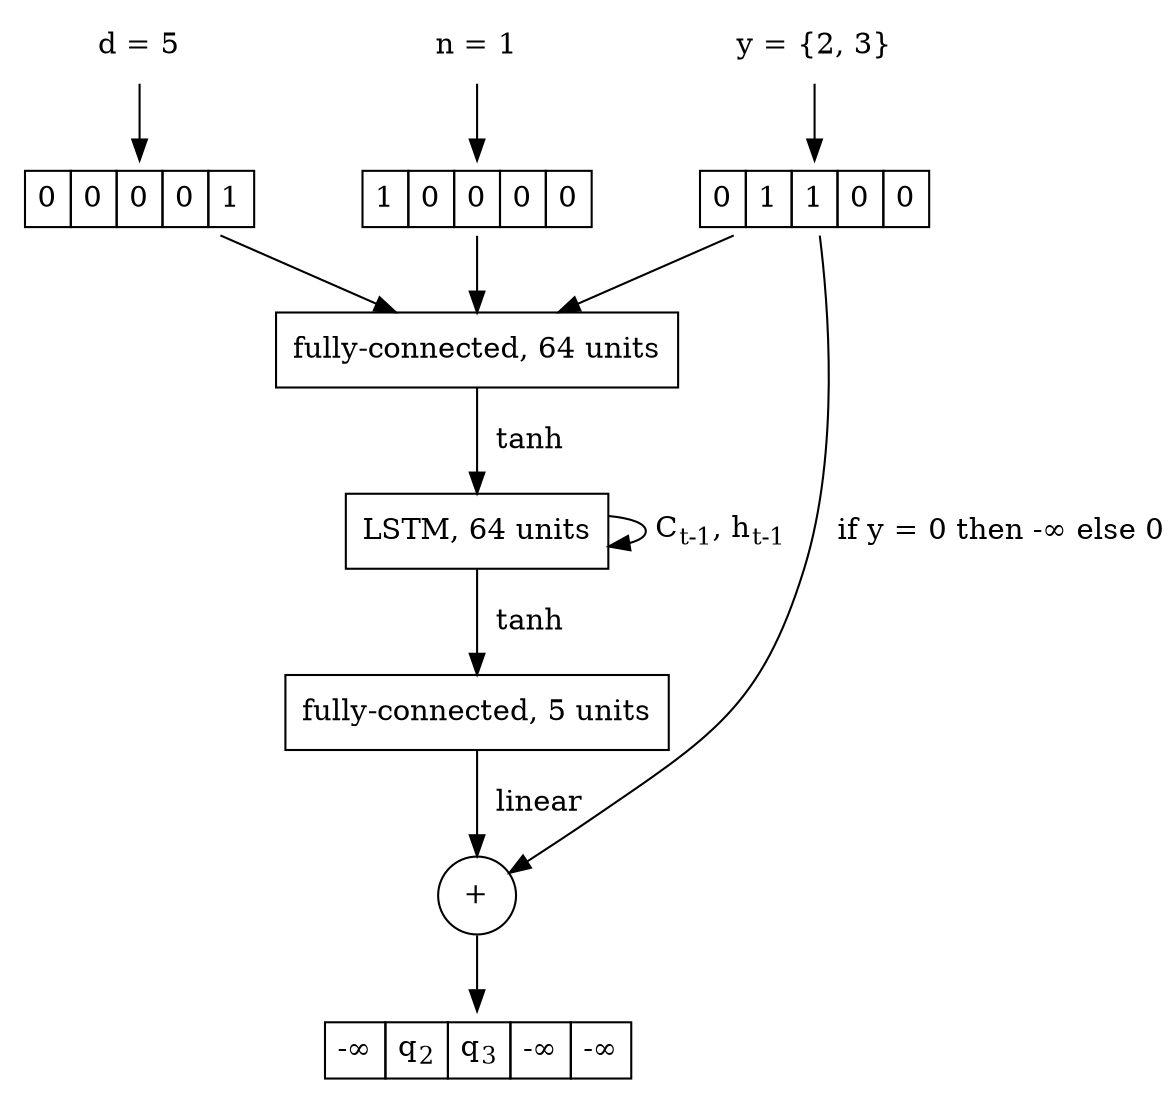 digraph lstm_nn {
  node [shape="plaintext"]

  d_label [label="d = 5"]
  s_label [label="n = 1"]
  y_label [label="y = {2, 3}"]
  // A_label [label=<A<SUB>g</SUB>>]

node [shape=none];

    d_input [label=<<table border="0" cellspacing="0" cellborder="1" cellpadding="5">
                      <tr border="0">
                        <td>0</td>
                        <td>0</td>
                        <td>0</td>
                        <td>0</td>
                        <td>1</td>
                      </tr>
                  </table>>];
    s_input [label=<<table border="0" cellspacing="0"  cellpadding="5">
                      <tr border="0">
                        <td border="1">1</td>
                        <td border="1">0</td>
                        <td border="1">0</td>
                        <td border="1">0</td>
                        <td border="1">0</td>
                      </tr>
                  </table>>];
    y_input [label=<<table border="0" cellspacing="0" cellpadding="5">
                      <tr border="0">
                        <td border="1">0</td>
                        <td border="1">1</td>
                        <td border="1">1</td>
                        <td border="1">0</td>
                        <td border="1">0</td>
                      </tr>
                  </table>>];

    // A_input [label=<<table border="0" cellspacing="0" cellpadding="5">
    //                   <tr border="0">
    //                     <td border="1">1</td>
    //                     <td border="1">1</td>
    //                     <td border="1">0</td>
    //                     <td border="1">0</td>
    //                   </tr>
    //                   <tr border="0">
    //                     <td border="0"></td>
    //                     <td border="1">1</td>
    //                     <td border="1">1</td>
    //                     <td border="1">0</td>
    //                   </tr>
    //                   <tr border="0">
    //                     <td border="0"></td>
    //                     <td border="0"></td>
    //                     <td border="1">1</td>
    //                     <td border="1">1</td>
    //                   </tr>
    //                   <tr border="0">
    //                     <td border="0"></td>
    //                     <td border="0"></td>
    //                     <td border="0"></td>
    //                     <td border="1">1</td>
    //                   </tr>
    //                 </table>>];

    subgraph {
      {rank=same; d_input, s_input, y_input
        // A_input
      }
    }

node [shape="box"]
    layer_1 [label="fully-connected, 64 units"];
    layer_2 [label="LSTM, 64 units"];
    layer_3 [label="fully-connected, 5 units"];

    sum [shape="circle", label="+"]

    output [shape=none, label=<<table border="0" cellspacing="0" cellpadding="5">
                      <tr border="0">
                        <td border="1">-∞</td>
                        <td border="1">q<SUB>2</SUB></td>
                        <td border="1">q<SUB>3</SUB></td>
                        <td border="1">-∞</td>
                        <td border="1">-∞</td>
                      </tr>
                  </table>>];

    d_label -> d_input
    s_label -> s_input
    y_label -> y_input
    // A_label -> A_input

    d_input -> layer_1
    s_input -> layer_1
    y_input -> layer_1
    // A_input -> layer_1

    y_input -> sum [label="  if y = 0 then -∞ else 0", constraint=false]

    layer_1 -> layer_2 [label="  tanh"]
    layer_2 -> layer_3 [label="  tanh"]
    layer_3 -> sum [label="  linear"]
    layer_2 -> layer_2 [label=< C<SUB>t-1</SUB>, h<SUB>t-1</SUB>>]

    sum -> output

edge [style="invis"]
    d_input -> s_input -> y_input
}
